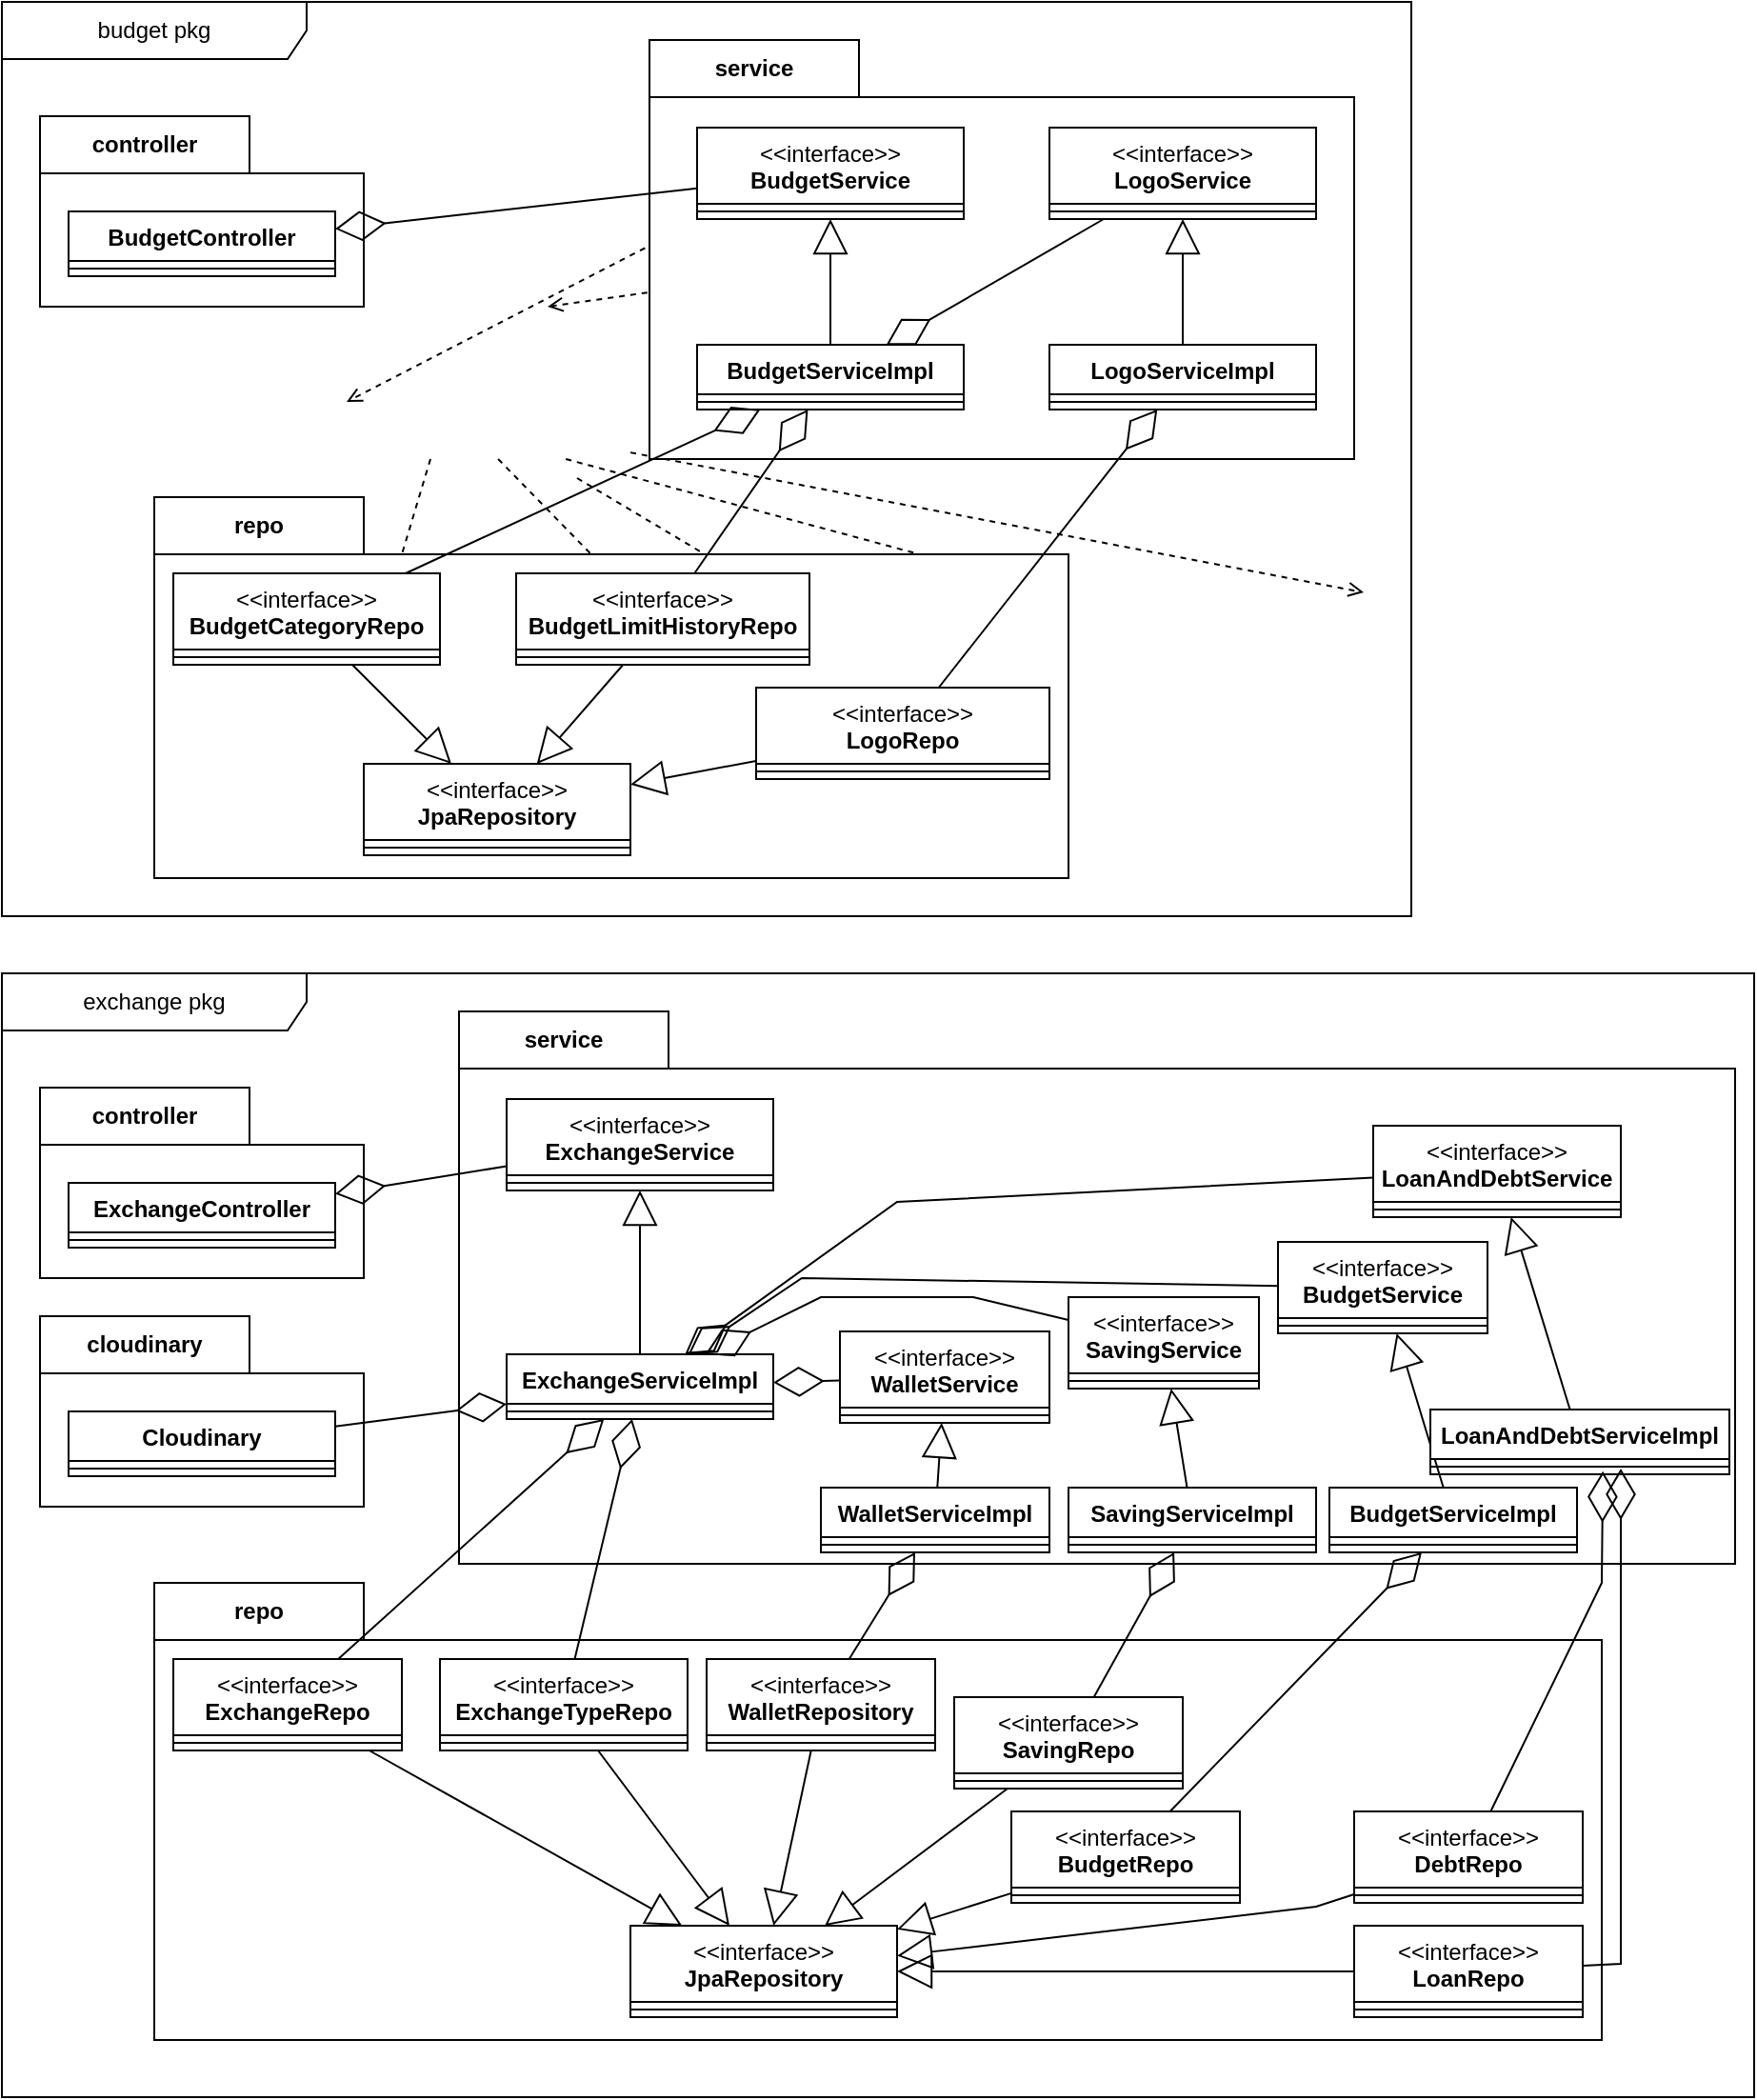 <mxfile version="24.5.5" type="device">
  <diagram name="Trang-1" id="EyopmbSJvsomWJK2xoOn">
    <mxGraphModel dx="1456" dy="713" grid="1" gridSize="10" guides="1" tooltips="1" connect="1" arrows="1" fold="1" page="1" pageScale="1" pageWidth="827" pageHeight="1169" math="0" shadow="0">
      <root>
        <mxCell id="0" />
        <mxCell id="1" parent="0" />
        <mxCell id="_zV6KzTDaz2BEm2wTDxe-26" value="budget pkg" style="shape=umlFrame;whiteSpace=wrap;html=1;pointerEvents=0;recursiveResize=0;container=1;collapsible=0;width=160;" vertex="1" parent="1">
          <mxGeometry y="780" width="740" height="480" as="geometry" />
        </mxCell>
        <mxCell id="_zV6KzTDaz2BEm2wTDxe-43" value="" style="html=1;verticalAlign=bottom;labelBackgroundColor=none;endArrow=open;endFill=0;dashed=1;rounded=0;" edge="1" parent="_zV6KzTDaz2BEm2wTDxe-26" source="_zV6KzTDaz2BEm2wTDxe-29">
          <mxGeometry width="160" relative="1" as="geometry">
            <mxPoint x="428" y="140" as="sourcePoint" />
            <mxPoint x="286.538" y="160" as="targetPoint" />
          </mxGeometry>
        </mxCell>
        <mxCell id="_zV6KzTDaz2BEm2wTDxe-44" value="" style="html=1;verticalAlign=bottom;labelBackgroundColor=none;endArrow=open;endFill=0;dashed=1;rounded=0;" edge="1" parent="_zV6KzTDaz2BEm2wTDxe-26" target="_zV6KzTDaz2BEm2wTDxe-35">
          <mxGeometry width="160" relative="1" as="geometry">
            <mxPoint x="375" y="110" as="sourcePoint" />
            <mxPoint x="181" y="210" as="targetPoint" />
          </mxGeometry>
        </mxCell>
        <mxCell id="_zV6KzTDaz2BEm2wTDxe-45" value="" style="html=1;verticalAlign=bottom;labelBackgroundColor=none;endArrow=open;endFill=0;dashed=1;rounded=0;" edge="1" parent="_zV6KzTDaz2BEm2wTDxe-26" target="_zV6KzTDaz2BEm2wTDxe-37">
          <mxGeometry width="160" relative="1" as="geometry">
            <mxPoint x="225" y="240" as="sourcePoint" />
            <mxPoint x="198" y="330" as="targetPoint" />
          </mxGeometry>
        </mxCell>
        <mxCell id="_zV6KzTDaz2BEm2wTDxe-52" value="" style="html=1;verticalAlign=bottom;labelBackgroundColor=none;endArrow=open;endFill=0;dashed=1;rounded=0;" edge="1" parent="_zV6KzTDaz2BEm2wTDxe-26" target="_zV6KzTDaz2BEm2wTDxe-50">
          <mxGeometry width="160" relative="1" as="geometry">
            <mxPoint x="296.111" y="240" as="sourcePoint" />
            <mxPoint x="556" y="310" as="targetPoint" />
          </mxGeometry>
        </mxCell>
        <mxCell id="_zV6KzTDaz2BEm2wTDxe-55" value="" style="html=1;verticalAlign=bottom;labelBackgroundColor=none;endArrow=open;endFill=0;dashed=1;rounded=0;" edge="1" parent="_zV6KzTDaz2BEm2wTDxe-26" target="_zV6KzTDaz2BEm2wTDxe-53">
          <mxGeometry width="160" relative="1" as="geometry">
            <mxPoint x="330" y="236.562" as="sourcePoint" />
            <mxPoint x="715" y="310" as="targetPoint" />
          </mxGeometry>
        </mxCell>
        <mxCell id="_zV6KzTDaz2BEm2wTDxe-61" value="" style="html=1;verticalAlign=bottom;labelBackgroundColor=none;endArrow=open;endFill=0;dashed=1;rounded=0;" edge="1" parent="_zV6KzTDaz2BEm2wTDxe-26" target="_zV6KzTDaz2BEm2wTDxe-59">
          <mxGeometry width="160" relative="1" as="geometry">
            <mxPoint x="260.556" y="240" as="sourcePoint" />
            <mxPoint x="368" y="350" as="targetPoint" />
          </mxGeometry>
        </mxCell>
        <mxCell id="_zV6KzTDaz2BEm2wTDxe-62" value="" style="html=1;verticalAlign=bottom;labelBackgroundColor=none;endArrow=open;endFill=0;dashed=1;rounded=0;" edge="1" parent="_zV6KzTDaz2BEm2wTDxe-26" source="_zV6KzTDaz2BEm2wTDxe-50">
          <mxGeometry width="160" relative="1" as="geometry">
            <mxPoint x="302" y="250" as="sourcePoint" />
            <mxPoint x="520" y="380" as="targetPoint" />
          </mxGeometry>
        </mxCell>
        <mxCell id="_zV6KzTDaz2BEm2wTDxe-66" value="controller" style="shape=folder;fontStyle=1;tabWidth=110;tabHeight=30;tabPosition=left;html=1;boundedLbl=1;labelInHeader=1;container=1;collapsible=0;recursiveResize=0;whiteSpace=wrap;" vertex="1" parent="_zV6KzTDaz2BEm2wTDxe-26">
          <mxGeometry x="20" y="60" width="170" height="100" as="geometry" />
        </mxCell>
        <mxCell id="_zV6KzTDaz2BEm2wTDxe-73" value="BudgetController" style="swimlane;fontStyle=1;align=center;verticalAlign=top;childLayout=stackLayout;horizontal=1;startSize=26;horizontalStack=0;resizeParent=1;resizeParentMax=0;resizeLast=0;collapsible=1;marginBottom=0;whiteSpace=wrap;html=1;" vertex="1" parent="_zV6KzTDaz2BEm2wTDxe-66">
          <mxGeometry x="15" y="50" width="140" height="34" as="geometry" />
        </mxCell>
        <mxCell id="_zV6KzTDaz2BEm2wTDxe-75" value="" style="line;strokeWidth=1;fillColor=none;align=left;verticalAlign=middle;spacingTop=-1;spacingLeft=3;spacingRight=3;rotatable=0;labelPosition=right;points=[];portConstraint=eastwest;strokeColor=inherit;" vertex="1" parent="_zV6KzTDaz2BEm2wTDxe-73">
          <mxGeometry y="26" width="140" height="8" as="geometry" />
        </mxCell>
        <mxCell id="_zV6KzTDaz2BEm2wTDxe-68" value="repo" style="shape=folder;fontStyle=1;tabWidth=110;tabHeight=30;tabPosition=left;html=1;boundedLbl=1;labelInHeader=1;container=1;collapsible=0;recursiveResize=0;whiteSpace=wrap;" vertex="1" parent="_zV6KzTDaz2BEm2wTDxe-26">
          <mxGeometry x="80" y="260" width="480" height="200" as="geometry" />
        </mxCell>
        <mxCell id="_zV6KzTDaz2BEm2wTDxe-83" value="&lt;span style=&quot;font-weight: normal;&quot;&gt;&amp;lt;&amp;lt;interface&amp;gt;&amp;gt;&lt;/span&gt;&lt;br&gt;JpaRepository" style="swimlane;fontStyle=1;align=center;verticalAlign=top;childLayout=stackLayout;horizontal=1;startSize=40;horizontalStack=0;resizeParent=1;resizeParentMax=0;resizeLast=0;collapsible=1;marginBottom=0;whiteSpace=wrap;html=1;" vertex="1" parent="_zV6KzTDaz2BEm2wTDxe-68">
          <mxGeometry x="110" y="140" width="140" height="48" as="geometry" />
        </mxCell>
        <mxCell id="_zV6KzTDaz2BEm2wTDxe-84" value="" style="line;strokeWidth=1;fillColor=none;align=left;verticalAlign=middle;spacingTop=-1;spacingLeft=3;spacingRight=3;rotatable=0;labelPosition=right;points=[];portConstraint=eastwest;strokeColor=inherit;" vertex="1" parent="_zV6KzTDaz2BEm2wTDxe-83">
          <mxGeometry y="40" width="140" height="8" as="geometry" />
        </mxCell>
        <mxCell id="_zV6KzTDaz2BEm2wTDxe-85" value="&lt;span style=&quot;font-weight: normal;&quot;&gt;&amp;lt;&amp;lt;interface&amp;gt;&amp;gt;&lt;/span&gt;&lt;br&gt;BudgetLimitHistoryRepo" style="swimlane;fontStyle=1;align=center;verticalAlign=top;childLayout=stackLayout;horizontal=1;startSize=40;horizontalStack=0;resizeParent=1;resizeParentMax=0;resizeLast=0;collapsible=1;marginBottom=0;whiteSpace=wrap;html=1;" vertex="1" parent="_zV6KzTDaz2BEm2wTDxe-68">
          <mxGeometry x="190" y="40" width="154" height="48" as="geometry" />
        </mxCell>
        <mxCell id="_zV6KzTDaz2BEm2wTDxe-86" value="" style="line;strokeWidth=1;fillColor=none;align=left;verticalAlign=middle;spacingTop=-1;spacingLeft=3;spacingRight=3;rotatable=0;labelPosition=right;points=[];portConstraint=eastwest;strokeColor=inherit;" vertex="1" parent="_zV6KzTDaz2BEm2wTDxe-85">
          <mxGeometry y="40" width="154" height="8" as="geometry" />
        </mxCell>
        <mxCell id="_zV6KzTDaz2BEm2wTDxe-87" value="&lt;span style=&quot;font-weight: normal;&quot;&gt;&amp;lt;&amp;lt;interface&amp;gt;&amp;gt;&lt;/span&gt;&lt;br&gt;BudgetCategoryRepo" style="swimlane;fontStyle=1;align=center;verticalAlign=top;childLayout=stackLayout;horizontal=1;startSize=40;horizontalStack=0;resizeParent=1;resizeParentMax=0;resizeLast=0;collapsible=1;marginBottom=0;whiteSpace=wrap;html=1;" vertex="1" parent="_zV6KzTDaz2BEm2wTDxe-68">
          <mxGeometry x="10" y="40" width="140" height="48" as="geometry" />
        </mxCell>
        <mxCell id="_zV6KzTDaz2BEm2wTDxe-88" value="" style="line;strokeWidth=1;fillColor=none;align=left;verticalAlign=middle;spacingTop=-1;spacingLeft=3;spacingRight=3;rotatable=0;labelPosition=right;points=[];portConstraint=eastwest;strokeColor=inherit;" vertex="1" parent="_zV6KzTDaz2BEm2wTDxe-87">
          <mxGeometry y="40" width="140" height="8" as="geometry" />
        </mxCell>
        <mxCell id="_zV6KzTDaz2BEm2wTDxe-98" value="" style="endArrow=block;endSize=16;endFill=0;html=1;rounded=0;" edge="1" parent="_zV6KzTDaz2BEm2wTDxe-68" source="_zV6KzTDaz2BEm2wTDxe-85" target="_zV6KzTDaz2BEm2wTDxe-83">
          <mxGeometry width="160" relative="1" as="geometry">
            <mxPoint x="445" y="-64" as="sourcePoint" />
            <mxPoint x="445" y="-136" as="targetPoint" />
          </mxGeometry>
        </mxCell>
        <mxCell id="_zV6KzTDaz2BEm2wTDxe-99" value="" style="endArrow=block;endSize=16;endFill=0;html=1;rounded=0;" edge="1" parent="_zV6KzTDaz2BEm2wTDxe-68" source="_zV6KzTDaz2BEm2wTDxe-87" target="_zV6KzTDaz2BEm2wTDxe-83">
          <mxGeometry width="160" relative="1" as="geometry">
            <mxPoint x="256" y="98" as="sourcePoint" />
            <mxPoint x="211" y="150" as="targetPoint" />
          </mxGeometry>
        </mxCell>
        <mxCell id="_zV6KzTDaz2BEm2wTDxe-106" value="&lt;span style=&quot;font-weight: normal;&quot;&gt;&amp;lt;&amp;lt;interface&amp;gt;&amp;gt;&lt;/span&gt;&lt;br&gt;LogoRepo" style="swimlane;fontStyle=1;align=center;verticalAlign=top;childLayout=stackLayout;horizontal=1;startSize=40;horizontalStack=0;resizeParent=1;resizeParentMax=0;resizeLast=0;collapsible=1;marginBottom=0;whiteSpace=wrap;html=1;" vertex="1" parent="_zV6KzTDaz2BEm2wTDxe-68">
          <mxGeometry x="316" y="100" width="154" height="48" as="geometry" />
        </mxCell>
        <mxCell id="_zV6KzTDaz2BEm2wTDxe-107" value="" style="line;strokeWidth=1;fillColor=none;align=left;verticalAlign=middle;spacingTop=-1;spacingLeft=3;spacingRight=3;rotatable=0;labelPosition=right;points=[];portConstraint=eastwest;strokeColor=inherit;" vertex="1" parent="_zV6KzTDaz2BEm2wTDxe-106">
          <mxGeometry y="40" width="154" height="8" as="geometry" />
        </mxCell>
        <mxCell id="_zV6KzTDaz2BEm2wTDxe-109" value="" style="endArrow=block;endSize=16;endFill=0;html=1;rounded=0;" edge="1" parent="_zV6KzTDaz2BEm2wTDxe-68" source="_zV6KzTDaz2BEm2wTDxe-106" target="_zV6KzTDaz2BEm2wTDxe-83">
          <mxGeometry width="160" relative="1" as="geometry">
            <mxPoint x="256" y="98" as="sourcePoint" />
            <mxPoint x="211" y="150" as="targetPoint" />
          </mxGeometry>
        </mxCell>
        <mxCell id="_zV6KzTDaz2BEm2wTDxe-70" value="service" style="shape=folder;fontStyle=1;tabWidth=110;tabHeight=30;tabPosition=left;html=1;boundedLbl=1;labelInHeader=1;container=1;collapsible=0;recursiveResize=0;whiteSpace=wrap;" vertex="1" parent="_zV6KzTDaz2BEm2wTDxe-26">
          <mxGeometry x="340" y="20" width="370" height="220" as="geometry" />
        </mxCell>
        <mxCell id="_zV6KzTDaz2BEm2wTDxe-77" value="&lt;span style=&quot;font-weight: normal;&quot;&gt;&amp;lt;&amp;lt;interface&amp;gt;&amp;gt;&lt;/span&gt;&lt;br&gt;BudgetService" style="swimlane;fontStyle=1;align=center;verticalAlign=top;childLayout=stackLayout;horizontal=1;startSize=40;horizontalStack=0;resizeParent=1;resizeParentMax=0;resizeLast=0;collapsible=1;marginBottom=0;whiteSpace=wrap;html=1;" vertex="1" parent="_zV6KzTDaz2BEm2wTDxe-70">
          <mxGeometry x="25" y="46" width="140" height="48" as="geometry" />
        </mxCell>
        <mxCell id="_zV6KzTDaz2BEm2wTDxe-78" value="" style="line;strokeWidth=1;fillColor=none;align=left;verticalAlign=middle;spacingTop=-1;spacingLeft=3;spacingRight=3;rotatable=0;labelPosition=right;points=[];portConstraint=eastwest;strokeColor=inherit;" vertex="1" parent="_zV6KzTDaz2BEm2wTDxe-77">
          <mxGeometry y="40" width="140" height="8" as="geometry" />
        </mxCell>
        <mxCell id="_zV6KzTDaz2BEm2wTDxe-79" value="BudgetServiceImpl" style="swimlane;fontStyle=1;align=center;verticalAlign=top;childLayout=stackLayout;horizontal=1;startSize=26;horizontalStack=0;resizeParent=1;resizeParentMax=0;resizeLast=0;collapsible=1;marginBottom=0;whiteSpace=wrap;html=1;" vertex="1" parent="_zV6KzTDaz2BEm2wTDxe-70">
          <mxGeometry x="25" y="160" width="140" height="34" as="geometry" />
        </mxCell>
        <mxCell id="_zV6KzTDaz2BEm2wTDxe-80" value="" style="line;strokeWidth=1;fillColor=none;align=left;verticalAlign=middle;spacingTop=-1;spacingLeft=3;spacingRight=3;rotatable=0;labelPosition=right;points=[];portConstraint=eastwest;strokeColor=inherit;" vertex="1" parent="_zV6KzTDaz2BEm2wTDxe-79">
          <mxGeometry y="26" width="140" height="8" as="geometry" />
        </mxCell>
        <mxCell id="_zV6KzTDaz2BEm2wTDxe-93" value="" style="endArrow=block;endSize=16;endFill=0;html=1;rounded=0;" edge="1" parent="_zV6KzTDaz2BEm2wTDxe-70" source="_zV6KzTDaz2BEm2wTDxe-79" target="_zV6KzTDaz2BEm2wTDxe-77">
          <mxGeometry width="160" relative="1" as="geometry">
            <mxPoint x="-150" y="130" as="sourcePoint" />
            <mxPoint x="10" y="130" as="targetPoint" />
          </mxGeometry>
        </mxCell>
        <mxCell id="_zV6KzTDaz2BEm2wTDxe-100" value="&lt;span style=&quot;font-weight: normal;&quot;&gt;&amp;lt;&amp;lt;interface&amp;gt;&amp;gt;&lt;/span&gt;&lt;br&gt;LogoService" style="swimlane;fontStyle=1;align=center;verticalAlign=top;childLayout=stackLayout;horizontal=1;startSize=40;horizontalStack=0;resizeParent=1;resizeParentMax=0;resizeLast=0;collapsible=1;marginBottom=0;whiteSpace=wrap;html=1;" vertex="1" parent="_zV6KzTDaz2BEm2wTDxe-70">
          <mxGeometry x="210" y="46" width="140" height="48" as="geometry" />
        </mxCell>
        <mxCell id="_zV6KzTDaz2BEm2wTDxe-101" value="" style="line;strokeWidth=1;fillColor=none;align=left;verticalAlign=middle;spacingTop=-1;spacingLeft=3;spacingRight=3;rotatable=0;labelPosition=right;points=[];portConstraint=eastwest;strokeColor=inherit;" vertex="1" parent="_zV6KzTDaz2BEm2wTDxe-100">
          <mxGeometry y="40" width="140" height="8" as="geometry" />
        </mxCell>
        <mxCell id="_zV6KzTDaz2BEm2wTDxe-102" value="LogoServiceImpl" style="swimlane;fontStyle=1;align=center;verticalAlign=top;childLayout=stackLayout;horizontal=1;startSize=26;horizontalStack=0;resizeParent=1;resizeParentMax=0;resizeLast=0;collapsible=1;marginBottom=0;whiteSpace=wrap;html=1;" vertex="1" parent="_zV6KzTDaz2BEm2wTDxe-70">
          <mxGeometry x="210" y="160" width="140" height="34" as="geometry" />
        </mxCell>
        <mxCell id="_zV6KzTDaz2BEm2wTDxe-103" value="" style="line;strokeWidth=1;fillColor=none;align=left;verticalAlign=middle;spacingTop=-1;spacingLeft=3;spacingRight=3;rotatable=0;labelPosition=right;points=[];portConstraint=eastwest;strokeColor=inherit;" vertex="1" parent="_zV6KzTDaz2BEm2wTDxe-102">
          <mxGeometry y="26" width="140" height="8" as="geometry" />
        </mxCell>
        <mxCell id="_zV6KzTDaz2BEm2wTDxe-104" value="" style="endArrow=diamondThin;endFill=0;endSize=24;html=1;rounded=0;" edge="1" parent="_zV6KzTDaz2BEm2wTDxe-70" source="_zV6KzTDaz2BEm2wTDxe-100" target="_zV6KzTDaz2BEm2wTDxe-79">
          <mxGeometry width="160" relative="1" as="geometry">
            <mxPoint x="340" y="110" as="sourcePoint" />
            <mxPoint x="150" y="131" as="targetPoint" />
          </mxGeometry>
        </mxCell>
        <mxCell id="_zV6KzTDaz2BEm2wTDxe-105" value="" style="endArrow=block;endSize=16;endFill=0;html=1;rounded=0;" edge="1" parent="_zV6KzTDaz2BEm2wTDxe-70" source="_zV6KzTDaz2BEm2wTDxe-102" target="_zV6KzTDaz2BEm2wTDxe-100">
          <mxGeometry width="160" relative="1" as="geometry">
            <mxPoint x="105" y="170" as="sourcePoint" />
            <mxPoint x="105" y="104" as="targetPoint" />
            <Array as="points" />
          </mxGeometry>
        </mxCell>
        <mxCell id="_zV6KzTDaz2BEm2wTDxe-95" value="" style="endArrow=diamondThin;endFill=0;endSize=24;html=1;rounded=0;" edge="1" parent="_zV6KzTDaz2BEm2wTDxe-26" source="_zV6KzTDaz2BEm2wTDxe-77" target="_zV6KzTDaz2BEm2wTDxe-73">
          <mxGeometry width="160" relative="1" as="geometry">
            <mxPoint x="330" y="150" as="sourcePoint" />
            <mxPoint x="490" y="150" as="targetPoint" />
          </mxGeometry>
        </mxCell>
        <mxCell id="_zV6KzTDaz2BEm2wTDxe-96" value="" style="endArrow=diamondThin;endFill=0;endSize=24;html=1;rounded=0;" edge="1" parent="_zV6KzTDaz2BEm2wTDxe-26" source="_zV6KzTDaz2BEm2wTDxe-85" target="_zV6KzTDaz2BEm2wTDxe-79">
          <mxGeometry width="160" relative="1" as="geometry">
            <mxPoint x="515" y="106" as="sourcePoint" />
            <mxPoint x="245" y="131" as="targetPoint" />
          </mxGeometry>
        </mxCell>
        <mxCell id="_zV6KzTDaz2BEm2wTDxe-97" value="" style="endArrow=diamondThin;endFill=0;endSize=24;html=1;rounded=0;" edge="1" parent="_zV6KzTDaz2BEm2wTDxe-26" source="_zV6KzTDaz2BEm2wTDxe-87" target="_zV6KzTDaz2BEm2wTDxe-79">
          <mxGeometry width="160" relative="1" as="geometry">
            <mxPoint x="450" y="310" as="sourcePoint" />
            <mxPoint x="561" y="230" as="targetPoint" />
          </mxGeometry>
        </mxCell>
        <mxCell id="_zV6KzTDaz2BEm2wTDxe-108" value="" style="endArrow=diamondThin;endFill=0;endSize=24;html=1;rounded=0;" edge="1" parent="_zV6KzTDaz2BEm2wTDxe-26" source="_zV6KzTDaz2BEm2wTDxe-106" target="_zV6KzTDaz2BEm2wTDxe-102">
          <mxGeometry width="160" relative="1" as="geometry">
            <mxPoint x="374" y="310" as="sourcePoint" />
            <mxPoint x="433" y="224" as="targetPoint" />
          </mxGeometry>
        </mxCell>
        <mxCell id="_zV6KzTDaz2BEm2wTDxe-149" value="exchange pkg" style="shape=umlFrame;whiteSpace=wrap;html=1;pointerEvents=0;recursiveResize=0;container=1;collapsible=0;width=160;" vertex="1" parent="1">
          <mxGeometry y="1290" width="920" height="590" as="geometry" />
        </mxCell>
        <mxCell id="_zV6KzTDaz2BEm2wTDxe-157" value="controller" style="shape=folder;fontStyle=1;tabWidth=110;tabHeight=30;tabPosition=left;html=1;boundedLbl=1;labelInHeader=1;container=1;collapsible=0;recursiveResize=0;whiteSpace=wrap;" vertex="1" parent="_zV6KzTDaz2BEm2wTDxe-149">
          <mxGeometry x="20" y="60" width="170" height="100" as="geometry" />
        </mxCell>
        <mxCell id="_zV6KzTDaz2BEm2wTDxe-158" value="ExchangeController" style="swimlane;fontStyle=1;align=center;verticalAlign=top;childLayout=stackLayout;horizontal=1;startSize=26;horizontalStack=0;resizeParent=1;resizeParentMax=0;resizeLast=0;collapsible=1;marginBottom=0;whiteSpace=wrap;html=1;" vertex="1" parent="_zV6KzTDaz2BEm2wTDxe-157">
          <mxGeometry x="15" y="50" width="140" height="34" as="geometry" />
        </mxCell>
        <mxCell id="_zV6KzTDaz2BEm2wTDxe-159" value="" style="line;strokeWidth=1;fillColor=none;align=left;verticalAlign=middle;spacingTop=-1;spacingLeft=3;spacingRight=3;rotatable=0;labelPosition=right;points=[];portConstraint=eastwest;strokeColor=inherit;" vertex="1" parent="_zV6KzTDaz2BEm2wTDxe-158">
          <mxGeometry y="26" width="140" height="8" as="geometry" />
        </mxCell>
        <mxCell id="_zV6KzTDaz2BEm2wTDxe-160" value="repo" style="shape=folder;fontStyle=1;tabWidth=110;tabHeight=30;tabPosition=left;html=1;boundedLbl=1;labelInHeader=1;container=1;collapsible=0;recursiveResize=0;whiteSpace=wrap;" vertex="1" parent="_zV6KzTDaz2BEm2wTDxe-149">
          <mxGeometry x="80" y="320" width="760" height="240" as="geometry" />
        </mxCell>
        <mxCell id="_zV6KzTDaz2BEm2wTDxe-161" value="&lt;span style=&quot;font-weight: normal;&quot;&gt;&amp;lt;&amp;lt;interface&amp;gt;&amp;gt;&lt;/span&gt;&lt;br&gt;JpaRepository" style="swimlane;fontStyle=1;align=center;verticalAlign=top;childLayout=stackLayout;horizontal=1;startSize=40;horizontalStack=0;resizeParent=1;resizeParentMax=0;resizeLast=0;collapsible=1;marginBottom=0;whiteSpace=wrap;html=1;" vertex="1" parent="_zV6KzTDaz2BEm2wTDxe-160">
          <mxGeometry x="250" y="180" width="140" height="48" as="geometry" />
        </mxCell>
        <mxCell id="_zV6KzTDaz2BEm2wTDxe-162" value="" style="line;strokeWidth=1;fillColor=none;align=left;verticalAlign=middle;spacingTop=-1;spacingLeft=3;spacingRight=3;rotatable=0;labelPosition=right;points=[];portConstraint=eastwest;strokeColor=inherit;" vertex="1" parent="_zV6KzTDaz2BEm2wTDxe-161">
          <mxGeometry y="40" width="140" height="8" as="geometry" />
        </mxCell>
        <mxCell id="_zV6KzTDaz2BEm2wTDxe-163" value="&lt;span style=&quot;font-weight: normal;&quot;&gt;&amp;lt;&amp;lt;interface&amp;gt;&amp;gt;&lt;/span&gt;&lt;br&gt;ExchangeTypeRepo" style="swimlane;fontStyle=1;align=center;verticalAlign=top;childLayout=stackLayout;horizontal=1;startSize=40;horizontalStack=0;resizeParent=1;resizeParentMax=0;resizeLast=0;collapsible=1;marginBottom=0;whiteSpace=wrap;html=1;" vertex="1" parent="_zV6KzTDaz2BEm2wTDxe-160">
          <mxGeometry x="150" y="40" width="130" height="48" as="geometry" />
        </mxCell>
        <mxCell id="_zV6KzTDaz2BEm2wTDxe-164" value="" style="line;strokeWidth=1;fillColor=none;align=left;verticalAlign=middle;spacingTop=-1;spacingLeft=3;spacingRight=3;rotatable=0;labelPosition=right;points=[];portConstraint=eastwest;strokeColor=inherit;" vertex="1" parent="_zV6KzTDaz2BEm2wTDxe-163">
          <mxGeometry y="40" width="130" height="8" as="geometry" />
        </mxCell>
        <mxCell id="_zV6KzTDaz2BEm2wTDxe-165" value="&lt;span style=&quot;font-weight: normal;&quot;&gt;&amp;lt;&amp;lt;interface&amp;gt;&amp;gt;&lt;/span&gt;&lt;br&gt;ExchangeRepo" style="swimlane;fontStyle=1;align=center;verticalAlign=top;childLayout=stackLayout;horizontal=1;startSize=40;horizontalStack=0;resizeParent=1;resizeParentMax=0;resizeLast=0;collapsible=1;marginBottom=0;whiteSpace=wrap;html=1;" vertex="1" parent="_zV6KzTDaz2BEm2wTDxe-160">
          <mxGeometry x="10" y="40" width="120" height="48" as="geometry" />
        </mxCell>
        <mxCell id="_zV6KzTDaz2BEm2wTDxe-166" value="" style="line;strokeWidth=1;fillColor=none;align=left;verticalAlign=middle;spacingTop=-1;spacingLeft=3;spacingRight=3;rotatable=0;labelPosition=right;points=[];portConstraint=eastwest;strokeColor=inherit;" vertex="1" parent="_zV6KzTDaz2BEm2wTDxe-165">
          <mxGeometry y="40" width="120" height="8" as="geometry" />
        </mxCell>
        <mxCell id="_zV6KzTDaz2BEm2wTDxe-167" value="" style="endArrow=block;endSize=16;endFill=0;html=1;rounded=0;" edge="1" parent="_zV6KzTDaz2BEm2wTDxe-160" source="_zV6KzTDaz2BEm2wTDxe-163" target="_zV6KzTDaz2BEm2wTDxe-161">
          <mxGeometry width="160" relative="1" as="geometry">
            <mxPoint x="445" y="-64" as="sourcePoint" />
            <mxPoint x="445" y="-136" as="targetPoint" />
          </mxGeometry>
        </mxCell>
        <mxCell id="_zV6KzTDaz2BEm2wTDxe-168" value="" style="endArrow=block;endSize=16;endFill=0;html=1;rounded=0;" edge="1" parent="_zV6KzTDaz2BEm2wTDxe-160" source="_zV6KzTDaz2BEm2wTDxe-165" target="_zV6KzTDaz2BEm2wTDxe-161">
          <mxGeometry width="160" relative="1" as="geometry">
            <mxPoint x="256" y="98" as="sourcePoint" />
            <mxPoint x="211" y="150" as="targetPoint" />
          </mxGeometry>
        </mxCell>
        <mxCell id="_zV6KzTDaz2BEm2wTDxe-169" value="&lt;span style=&quot;font-weight: normal;&quot;&gt;&amp;lt;&amp;lt;interface&amp;gt;&amp;gt;&lt;/span&gt;&lt;br&gt;WalletRepository" style="swimlane;fontStyle=1;align=center;verticalAlign=top;childLayout=stackLayout;horizontal=1;startSize=40;horizontalStack=0;resizeParent=1;resizeParentMax=0;resizeLast=0;collapsible=1;marginBottom=0;whiteSpace=wrap;html=1;" vertex="1" parent="_zV6KzTDaz2BEm2wTDxe-160">
          <mxGeometry x="290" y="40" width="120" height="48" as="geometry" />
        </mxCell>
        <mxCell id="_zV6KzTDaz2BEm2wTDxe-170" value="" style="line;strokeWidth=1;fillColor=none;align=left;verticalAlign=middle;spacingTop=-1;spacingLeft=3;spacingRight=3;rotatable=0;labelPosition=right;points=[];portConstraint=eastwest;strokeColor=inherit;" vertex="1" parent="_zV6KzTDaz2BEm2wTDxe-169">
          <mxGeometry y="40" width="120" height="8" as="geometry" />
        </mxCell>
        <mxCell id="_zV6KzTDaz2BEm2wTDxe-171" value="" style="endArrow=block;endSize=16;endFill=0;html=1;rounded=0;" edge="1" parent="_zV6KzTDaz2BEm2wTDxe-160" source="_zV6KzTDaz2BEm2wTDxe-169" target="_zV6KzTDaz2BEm2wTDxe-161">
          <mxGeometry width="160" relative="1" as="geometry">
            <mxPoint x="256" y="98" as="sourcePoint" />
            <mxPoint x="211" y="150" as="targetPoint" />
          </mxGeometry>
        </mxCell>
        <mxCell id="_zV6KzTDaz2BEm2wTDxe-194" value="&lt;span style=&quot;font-weight: normal;&quot;&gt;&amp;lt;&amp;lt;interface&amp;gt;&amp;gt;&lt;/span&gt;&lt;br&gt;SavingRepo" style="swimlane;fontStyle=1;align=center;verticalAlign=top;childLayout=stackLayout;horizontal=1;startSize=40;horizontalStack=0;resizeParent=1;resizeParentMax=0;resizeLast=0;collapsible=1;marginBottom=0;whiteSpace=wrap;html=1;" vertex="1" parent="_zV6KzTDaz2BEm2wTDxe-160">
          <mxGeometry x="420" y="60" width="120" height="48" as="geometry" />
        </mxCell>
        <mxCell id="_zV6KzTDaz2BEm2wTDxe-195" value="" style="line;strokeWidth=1;fillColor=none;align=left;verticalAlign=middle;spacingTop=-1;spacingLeft=3;spacingRight=3;rotatable=0;labelPosition=right;points=[];portConstraint=eastwest;strokeColor=inherit;" vertex="1" parent="_zV6KzTDaz2BEm2wTDxe-194">
          <mxGeometry y="40" width="120" height="8" as="geometry" />
        </mxCell>
        <mxCell id="_zV6KzTDaz2BEm2wTDxe-197" value="" style="endArrow=block;endSize=16;endFill=0;html=1;rounded=0;" edge="1" parent="_zV6KzTDaz2BEm2wTDxe-160" source="_zV6KzTDaz2BEm2wTDxe-194" target="_zV6KzTDaz2BEm2wTDxe-161">
          <mxGeometry width="160" relative="1" as="geometry">
            <mxPoint x="425" y="108" as="sourcePoint" />
            <mxPoint x="352" y="190" as="targetPoint" />
          </mxGeometry>
        </mxCell>
        <mxCell id="_zV6KzTDaz2BEm2wTDxe-204" value="&lt;span style=&quot;font-weight: normal;&quot;&gt;&amp;lt;&amp;lt;interface&amp;gt;&amp;gt;&lt;/span&gt;&lt;br&gt;BudgetRepo" style="swimlane;fontStyle=1;align=center;verticalAlign=top;childLayout=stackLayout;horizontal=1;startSize=40;horizontalStack=0;resizeParent=1;resizeParentMax=0;resizeLast=0;collapsible=1;marginBottom=0;whiteSpace=wrap;html=1;" vertex="1" parent="_zV6KzTDaz2BEm2wTDxe-160">
          <mxGeometry x="450" y="120" width="120" height="48" as="geometry" />
        </mxCell>
        <mxCell id="_zV6KzTDaz2BEm2wTDxe-205" value="" style="line;strokeWidth=1;fillColor=none;align=left;verticalAlign=middle;spacingTop=-1;spacingLeft=3;spacingRight=3;rotatable=0;labelPosition=right;points=[];portConstraint=eastwest;strokeColor=inherit;" vertex="1" parent="_zV6KzTDaz2BEm2wTDxe-204">
          <mxGeometry y="40" width="120" height="8" as="geometry" />
        </mxCell>
        <mxCell id="_zV6KzTDaz2BEm2wTDxe-206" value="" style="endArrow=block;endSize=16;endFill=0;html=1;rounded=0;" edge="1" parent="_zV6KzTDaz2BEm2wTDxe-160" source="_zV6KzTDaz2BEm2wTDxe-204" target="_zV6KzTDaz2BEm2wTDxe-161">
          <mxGeometry width="160" relative="1" as="geometry">
            <mxPoint x="458" y="118" as="sourcePoint" />
            <mxPoint x="362" y="190" as="targetPoint" />
          </mxGeometry>
        </mxCell>
        <mxCell id="_zV6KzTDaz2BEm2wTDxe-214" value="" style="endArrow=block;endSize=16;endFill=0;html=1;rounded=0;" edge="1" parent="_zV6KzTDaz2BEm2wTDxe-160" source="_zV6KzTDaz2BEm2wTDxe-222" target="_zV6KzTDaz2BEm2wTDxe-161">
          <mxGeometry width="160" relative="1" as="geometry">
            <mxPoint x="570" y="199.385" as="sourcePoint" />
            <mxPoint x="470" y="240" as="targetPoint" />
          </mxGeometry>
        </mxCell>
        <mxCell id="_zV6KzTDaz2BEm2wTDxe-222" value="&lt;span style=&quot;font-weight: normal;&quot;&gt;&amp;lt;&amp;lt;interface&amp;gt;&amp;gt;&lt;/span&gt;&lt;br&gt;LoanRepo" style="swimlane;fontStyle=1;align=center;verticalAlign=top;childLayout=stackLayout;horizontal=1;startSize=40;horizontalStack=0;resizeParent=1;resizeParentMax=0;resizeLast=0;collapsible=1;marginBottom=0;whiteSpace=wrap;html=1;" vertex="1" parent="_zV6KzTDaz2BEm2wTDxe-160">
          <mxGeometry x="630" y="180" width="120" height="48" as="geometry" />
        </mxCell>
        <mxCell id="_zV6KzTDaz2BEm2wTDxe-223" value="" style="line;strokeWidth=1;fillColor=none;align=left;verticalAlign=middle;spacingTop=-1;spacingLeft=3;spacingRight=3;rotatable=0;labelPosition=right;points=[];portConstraint=eastwest;strokeColor=inherit;" vertex="1" parent="_zV6KzTDaz2BEm2wTDxe-222">
          <mxGeometry y="40" width="120" height="8" as="geometry" />
        </mxCell>
        <mxCell id="_zV6KzTDaz2BEm2wTDxe-224" value="&lt;span style=&quot;font-weight: normal;&quot;&gt;&amp;lt;&amp;lt;interface&amp;gt;&amp;gt;&lt;/span&gt;&lt;br&gt;DebtRepo" style="swimlane;fontStyle=1;align=center;verticalAlign=top;childLayout=stackLayout;horizontal=1;startSize=40;horizontalStack=0;resizeParent=1;resizeParentMax=0;resizeLast=0;collapsible=1;marginBottom=0;whiteSpace=wrap;html=1;" vertex="1" parent="_zV6KzTDaz2BEm2wTDxe-160">
          <mxGeometry x="630" y="120" width="120" height="48" as="geometry" />
        </mxCell>
        <mxCell id="_zV6KzTDaz2BEm2wTDxe-225" value="" style="line;strokeWidth=1;fillColor=none;align=left;verticalAlign=middle;spacingTop=-1;spacingLeft=3;spacingRight=3;rotatable=0;labelPosition=right;points=[];portConstraint=eastwest;strokeColor=inherit;" vertex="1" parent="_zV6KzTDaz2BEm2wTDxe-224">
          <mxGeometry y="40" width="120" height="8" as="geometry" />
        </mxCell>
        <mxCell id="_zV6KzTDaz2BEm2wTDxe-227" value="" style="endArrow=block;endSize=16;endFill=0;html=1;rounded=0;" edge="1" parent="_zV6KzTDaz2BEm2wTDxe-160" source="_zV6KzTDaz2BEm2wTDxe-224" target="_zV6KzTDaz2BEm2wTDxe-161">
          <mxGeometry width="160" relative="1" as="geometry">
            <mxPoint x="640" y="214" as="sourcePoint" />
            <mxPoint x="400" y="214" as="targetPoint" />
            <Array as="points">
              <mxPoint x="610" y="170" />
            </Array>
          </mxGeometry>
        </mxCell>
        <mxCell id="_zV6KzTDaz2BEm2wTDxe-172" value="service" style="shape=folder;fontStyle=1;tabWidth=110;tabHeight=30;tabPosition=left;html=1;boundedLbl=1;labelInHeader=1;container=1;collapsible=0;recursiveResize=0;whiteSpace=wrap;" vertex="1" parent="_zV6KzTDaz2BEm2wTDxe-149">
          <mxGeometry x="240" y="20" width="670" height="290" as="geometry" />
        </mxCell>
        <mxCell id="_zV6KzTDaz2BEm2wTDxe-173" value="&lt;span style=&quot;font-weight: normal;&quot;&gt;&amp;lt;&amp;lt;interface&amp;gt;&amp;gt;&lt;/span&gt;&lt;br&gt;ExchangeService" style="swimlane;fontStyle=1;align=center;verticalAlign=top;childLayout=stackLayout;horizontal=1;startSize=40;horizontalStack=0;resizeParent=1;resizeParentMax=0;resizeLast=0;collapsible=1;marginBottom=0;whiteSpace=wrap;html=1;" vertex="1" parent="_zV6KzTDaz2BEm2wTDxe-172">
          <mxGeometry x="25" y="46" width="140" height="48" as="geometry" />
        </mxCell>
        <mxCell id="_zV6KzTDaz2BEm2wTDxe-174" value="" style="line;strokeWidth=1;fillColor=none;align=left;verticalAlign=middle;spacingTop=-1;spacingLeft=3;spacingRight=3;rotatable=0;labelPosition=right;points=[];portConstraint=eastwest;strokeColor=inherit;" vertex="1" parent="_zV6KzTDaz2BEm2wTDxe-173">
          <mxGeometry y="40" width="140" height="8" as="geometry" />
        </mxCell>
        <mxCell id="_zV6KzTDaz2BEm2wTDxe-175" value="ExchangeServiceImpl" style="swimlane;fontStyle=1;align=center;verticalAlign=top;childLayout=stackLayout;horizontal=1;startSize=26;horizontalStack=0;resizeParent=1;resizeParentMax=0;resizeLast=0;collapsible=1;marginBottom=0;whiteSpace=wrap;html=1;" vertex="1" parent="_zV6KzTDaz2BEm2wTDxe-172">
          <mxGeometry x="25" y="180" width="140" height="34" as="geometry" />
        </mxCell>
        <mxCell id="_zV6KzTDaz2BEm2wTDxe-176" value="" style="line;strokeWidth=1;fillColor=none;align=left;verticalAlign=middle;spacingTop=-1;spacingLeft=3;spacingRight=3;rotatable=0;labelPosition=right;points=[];portConstraint=eastwest;strokeColor=inherit;" vertex="1" parent="_zV6KzTDaz2BEm2wTDxe-175">
          <mxGeometry y="26" width="140" height="8" as="geometry" />
        </mxCell>
        <mxCell id="_zV6KzTDaz2BEm2wTDxe-177" value="" style="endArrow=block;endSize=16;endFill=0;html=1;rounded=0;" edge="1" parent="_zV6KzTDaz2BEm2wTDxe-172" source="_zV6KzTDaz2BEm2wTDxe-175" target="_zV6KzTDaz2BEm2wTDxe-173">
          <mxGeometry width="160" relative="1" as="geometry">
            <mxPoint x="-150" y="130" as="sourcePoint" />
            <mxPoint x="10" y="130" as="targetPoint" />
          </mxGeometry>
        </mxCell>
        <mxCell id="_zV6KzTDaz2BEm2wTDxe-178" value="&lt;span style=&quot;font-weight: normal;&quot;&gt;&amp;lt;&amp;lt;interface&amp;gt;&amp;gt;&lt;/span&gt;&lt;br&gt;WalletService" style="swimlane;fontStyle=1;align=center;verticalAlign=top;childLayout=stackLayout;horizontal=1;startSize=40;horizontalStack=0;resizeParent=1;resizeParentMax=0;resizeLast=0;collapsible=1;marginBottom=0;whiteSpace=wrap;html=1;" vertex="1" parent="_zV6KzTDaz2BEm2wTDxe-172">
          <mxGeometry x="200" y="168" width="110" height="48" as="geometry" />
        </mxCell>
        <mxCell id="_zV6KzTDaz2BEm2wTDxe-179" value="" style="line;strokeWidth=1;fillColor=none;align=left;verticalAlign=middle;spacingTop=-1;spacingLeft=3;spacingRight=3;rotatable=0;labelPosition=right;points=[];portConstraint=eastwest;strokeColor=inherit;" vertex="1" parent="_zV6KzTDaz2BEm2wTDxe-178">
          <mxGeometry y="40" width="110" height="8" as="geometry" />
        </mxCell>
        <mxCell id="_zV6KzTDaz2BEm2wTDxe-180" value="WalletServiceImpl" style="swimlane;fontStyle=1;align=center;verticalAlign=top;childLayout=stackLayout;horizontal=1;startSize=26;horizontalStack=0;resizeParent=1;resizeParentMax=0;resizeLast=0;collapsible=1;marginBottom=0;whiteSpace=wrap;html=1;" vertex="1" parent="_zV6KzTDaz2BEm2wTDxe-172">
          <mxGeometry x="190" y="250" width="120" height="34" as="geometry" />
        </mxCell>
        <mxCell id="_zV6KzTDaz2BEm2wTDxe-181" value="" style="line;strokeWidth=1;fillColor=none;align=left;verticalAlign=middle;spacingTop=-1;spacingLeft=3;spacingRight=3;rotatable=0;labelPosition=right;points=[];portConstraint=eastwest;strokeColor=inherit;" vertex="1" parent="_zV6KzTDaz2BEm2wTDxe-180">
          <mxGeometry y="26" width="120" height="8" as="geometry" />
        </mxCell>
        <mxCell id="_zV6KzTDaz2BEm2wTDxe-182" value="" style="endArrow=diamondThin;endFill=0;endSize=24;html=1;rounded=0;" edge="1" parent="_zV6KzTDaz2BEm2wTDxe-172" source="_zV6KzTDaz2BEm2wTDxe-178" target="_zV6KzTDaz2BEm2wTDxe-175">
          <mxGeometry width="160" relative="1" as="geometry">
            <mxPoint x="340" y="110" as="sourcePoint" />
            <mxPoint x="150" y="131" as="targetPoint" />
          </mxGeometry>
        </mxCell>
        <mxCell id="_zV6KzTDaz2BEm2wTDxe-183" value="" style="endArrow=block;endSize=16;endFill=0;html=1;rounded=0;" edge="1" parent="_zV6KzTDaz2BEm2wTDxe-172" source="_zV6KzTDaz2BEm2wTDxe-180" target="_zV6KzTDaz2BEm2wTDxe-178">
          <mxGeometry width="160" relative="1" as="geometry">
            <mxPoint x="105" y="170" as="sourcePoint" />
            <mxPoint x="105" y="104" as="targetPoint" />
            <Array as="points" />
          </mxGeometry>
        </mxCell>
        <mxCell id="_zV6KzTDaz2BEm2wTDxe-188" value="&lt;span style=&quot;font-weight: normal;&quot;&gt;&amp;lt;&amp;lt;interface&amp;gt;&amp;gt;&lt;/span&gt;&lt;br&gt;SavingService" style="swimlane;fontStyle=1;align=center;verticalAlign=top;childLayout=stackLayout;horizontal=1;startSize=40;horizontalStack=0;resizeParent=1;resizeParentMax=0;resizeLast=0;collapsible=1;marginBottom=0;whiteSpace=wrap;html=1;" vertex="1" parent="_zV6KzTDaz2BEm2wTDxe-172">
          <mxGeometry x="320" y="150" width="100" height="48" as="geometry" />
        </mxCell>
        <mxCell id="_zV6KzTDaz2BEm2wTDxe-189" value="" style="line;strokeWidth=1;fillColor=none;align=left;verticalAlign=middle;spacingTop=-1;spacingLeft=3;spacingRight=3;rotatable=0;labelPosition=right;points=[];portConstraint=eastwest;strokeColor=inherit;" vertex="1" parent="_zV6KzTDaz2BEm2wTDxe-188">
          <mxGeometry y="40" width="100" height="8" as="geometry" />
        </mxCell>
        <mxCell id="_zV6KzTDaz2BEm2wTDxe-190" value="SavingServiceImpl" style="swimlane;fontStyle=1;align=center;verticalAlign=top;childLayout=stackLayout;horizontal=1;startSize=26;horizontalStack=0;resizeParent=1;resizeParentMax=0;resizeLast=0;collapsible=1;marginBottom=0;whiteSpace=wrap;html=1;" vertex="1" parent="_zV6KzTDaz2BEm2wTDxe-172">
          <mxGeometry x="320" y="250" width="130" height="34" as="geometry" />
        </mxCell>
        <mxCell id="_zV6KzTDaz2BEm2wTDxe-191" value="" style="line;strokeWidth=1;fillColor=none;align=left;verticalAlign=middle;spacingTop=-1;spacingLeft=3;spacingRight=3;rotatable=0;labelPosition=right;points=[];portConstraint=eastwest;strokeColor=inherit;" vertex="1" parent="_zV6KzTDaz2BEm2wTDxe-190">
          <mxGeometry y="26" width="130" height="8" as="geometry" />
        </mxCell>
        <mxCell id="_zV6KzTDaz2BEm2wTDxe-192" value="" style="endArrow=block;endSize=16;endFill=0;html=1;rounded=0;" edge="1" parent="_zV6KzTDaz2BEm2wTDxe-172" source="_zV6KzTDaz2BEm2wTDxe-190" target="_zV6KzTDaz2BEm2wTDxe-188">
          <mxGeometry width="160" relative="1" as="geometry">
            <mxPoint x="255" y="170" as="sourcePoint" />
            <mxPoint x="255" y="104" as="targetPoint" />
            <Array as="points" />
          </mxGeometry>
        </mxCell>
        <mxCell id="_zV6KzTDaz2BEm2wTDxe-193" value="" style="endArrow=diamondThin;endFill=0;endSize=24;html=1;rounded=0;" edge="1" parent="_zV6KzTDaz2BEm2wTDxe-172" source="_zV6KzTDaz2BEm2wTDxe-188" target="_zV6KzTDaz2BEm2wTDxe-175">
          <mxGeometry width="160" relative="1" as="geometry">
            <mxPoint x="233" y="104" as="sourcePoint" />
            <mxPoint x="131" y="170" as="targetPoint" />
            <Array as="points">
              <mxPoint x="270" y="150" />
              <mxPoint x="190" y="150" />
            </Array>
          </mxGeometry>
        </mxCell>
        <mxCell id="_zV6KzTDaz2BEm2wTDxe-198" value="&lt;span style=&quot;font-weight: normal;&quot;&gt;&amp;lt;&amp;lt;interface&amp;gt;&amp;gt;&lt;/span&gt;&lt;br&gt;BudgetService" style="swimlane;fontStyle=1;align=center;verticalAlign=top;childLayout=stackLayout;horizontal=1;startSize=40;horizontalStack=0;resizeParent=1;resizeParentMax=0;resizeLast=0;collapsible=1;marginBottom=0;whiteSpace=wrap;html=1;" vertex="1" parent="_zV6KzTDaz2BEm2wTDxe-172">
          <mxGeometry x="430" y="121" width="110" height="48" as="geometry" />
        </mxCell>
        <mxCell id="_zV6KzTDaz2BEm2wTDxe-199" value="" style="line;strokeWidth=1;fillColor=none;align=left;verticalAlign=middle;spacingTop=-1;spacingLeft=3;spacingRight=3;rotatable=0;labelPosition=right;points=[];portConstraint=eastwest;strokeColor=inherit;" vertex="1" parent="_zV6KzTDaz2BEm2wTDxe-198">
          <mxGeometry y="40" width="110" height="8" as="geometry" />
        </mxCell>
        <mxCell id="_zV6KzTDaz2BEm2wTDxe-200" value="BudgetServiceImpl" style="swimlane;fontStyle=1;align=center;verticalAlign=top;childLayout=stackLayout;horizontal=1;startSize=26;horizontalStack=0;resizeParent=1;resizeParentMax=0;resizeLast=0;collapsible=1;marginBottom=0;whiteSpace=wrap;html=1;" vertex="1" parent="_zV6KzTDaz2BEm2wTDxe-172">
          <mxGeometry x="457" y="250" width="130" height="34" as="geometry" />
        </mxCell>
        <mxCell id="_zV6KzTDaz2BEm2wTDxe-201" value="" style="line;strokeWidth=1;fillColor=none;align=left;verticalAlign=middle;spacingTop=-1;spacingLeft=3;spacingRight=3;rotatable=0;labelPosition=right;points=[];portConstraint=eastwest;strokeColor=inherit;" vertex="1" parent="_zV6KzTDaz2BEm2wTDxe-200">
          <mxGeometry y="26" width="130" height="8" as="geometry" />
        </mxCell>
        <mxCell id="_zV6KzTDaz2BEm2wTDxe-202" value="" style="endArrow=block;endSize=16;endFill=0;html=1;rounded=0;" edge="1" parent="_zV6KzTDaz2BEm2wTDxe-172" source="_zV6KzTDaz2BEm2wTDxe-200" target="_zV6KzTDaz2BEm2wTDxe-198">
          <mxGeometry width="160" relative="1" as="geometry">
            <mxPoint x="395" y="170" as="sourcePoint" />
            <mxPoint x="395" y="104" as="targetPoint" />
            <Array as="points" />
          </mxGeometry>
        </mxCell>
        <mxCell id="_zV6KzTDaz2BEm2wTDxe-203" value="" style="endArrow=diamondThin;endFill=0;endSize=24;html=1;rounded=0;" edge="1" parent="_zV6KzTDaz2BEm2wTDxe-172" source="_zV6KzTDaz2BEm2wTDxe-198" target="_zV6KzTDaz2BEm2wTDxe-175">
          <mxGeometry width="160" relative="1" as="geometry">
            <mxPoint x="330" y="176" as="sourcePoint" />
            <mxPoint x="139" y="190" as="targetPoint" />
            <Array as="points">
              <mxPoint x="180" y="140" />
            </Array>
          </mxGeometry>
        </mxCell>
        <mxCell id="_zV6KzTDaz2BEm2wTDxe-207" value="&lt;span style=&quot;font-weight: normal;&quot;&gt;&amp;lt;&amp;lt;interface&amp;gt;&amp;gt;&lt;/span&gt;&lt;br&gt;LoanAndDebtService" style="swimlane;fontStyle=1;align=center;verticalAlign=top;childLayout=stackLayout;horizontal=1;startSize=40;horizontalStack=0;resizeParent=1;resizeParentMax=0;resizeLast=0;collapsible=1;marginBottom=0;whiteSpace=wrap;html=1;" vertex="1" parent="_zV6KzTDaz2BEm2wTDxe-172">
          <mxGeometry x="480" y="60" width="130" height="48" as="geometry" />
        </mxCell>
        <mxCell id="_zV6KzTDaz2BEm2wTDxe-208" value="" style="line;strokeWidth=1;fillColor=none;align=left;verticalAlign=middle;spacingTop=-1;spacingLeft=3;spacingRight=3;rotatable=0;labelPosition=right;points=[];portConstraint=eastwest;strokeColor=inherit;" vertex="1" parent="_zV6KzTDaz2BEm2wTDxe-207">
          <mxGeometry y="40" width="130" height="8" as="geometry" />
        </mxCell>
        <mxCell id="_zV6KzTDaz2BEm2wTDxe-209" value="LoanAndDebtServiceImpl" style="swimlane;fontStyle=1;align=center;verticalAlign=top;childLayout=stackLayout;horizontal=1;startSize=26;horizontalStack=0;resizeParent=1;resizeParentMax=0;resizeLast=0;collapsible=1;marginBottom=0;whiteSpace=wrap;html=1;" vertex="1" parent="_zV6KzTDaz2BEm2wTDxe-172">
          <mxGeometry x="510" y="209" width="157" height="34" as="geometry" />
        </mxCell>
        <mxCell id="_zV6KzTDaz2BEm2wTDxe-210" value="" style="line;strokeWidth=1;fillColor=none;align=left;verticalAlign=middle;spacingTop=-1;spacingLeft=3;spacingRight=3;rotatable=0;labelPosition=right;points=[];portConstraint=eastwest;strokeColor=inherit;" vertex="1" parent="_zV6KzTDaz2BEm2wTDxe-209">
          <mxGeometry y="26" width="157" height="8" as="geometry" />
        </mxCell>
        <mxCell id="_zV6KzTDaz2BEm2wTDxe-211" value="" style="endArrow=block;endSize=16;endFill=0;html=1;rounded=0;" edge="1" parent="_zV6KzTDaz2BEm2wTDxe-172" source="_zV6KzTDaz2BEm2wTDxe-209" target="_zV6KzTDaz2BEm2wTDxe-207">
          <mxGeometry width="160" relative="1" as="geometry">
            <mxPoint x="475" y="129" as="sourcePoint" />
            <mxPoint x="475" y="63" as="targetPoint" />
            <Array as="points" />
          </mxGeometry>
        </mxCell>
        <mxCell id="_zV6KzTDaz2BEm2wTDxe-217" value="" style="endArrow=diamondThin;endFill=0;endSize=24;html=1;rounded=0;" edge="1" parent="_zV6KzTDaz2BEm2wTDxe-172" source="_zV6KzTDaz2BEm2wTDxe-207" target="_zV6KzTDaz2BEm2wTDxe-175">
          <mxGeometry width="160" relative="1" as="geometry">
            <mxPoint x="440" y="154" as="sourcePoint" />
            <mxPoint x="130" y="190" as="targetPoint" />
            <Array as="points">
              <mxPoint x="230" y="100" />
            </Array>
          </mxGeometry>
        </mxCell>
        <mxCell id="_zV6KzTDaz2BEm2wTDxe-184" value="" style="endArrow=diamondThin;endFill=0;endSize=24;html=1;rounded=0;" edge="1" parent="_zV6KzTDaz2BEm2wTDxe-149" source="_zV6KzTDaz2BEm2wTDxe-173" target="_zV6KzTDaz2BEm2wTDxe-158">
          <mxGeometry width="160" relative="1" as="geometry">
            <mxPoint x="330" y="150" as="sourcePoint" />
            <mxPoint x="490" y="150" as="targetPoint" />
          </mxGeometry>
        </mxCell>
        <mxCell id="_zV6KzTDaz2BEm2wTDxe-185" value="" style="endArrow=diamondThin;endFill=0;endSize=24;html=1;rounded=0;" edge="1" parent="_zV6KzTDaz2BEm2wTDxe-149" source="_zV6KzTDaz2BEm2wTDxe-163" target="_zV6KzTDaz2BEm2wTDxe-175">
          <mxGeometry width="160" relative="1" as="geometry">
            <mxPoint x="515" y="106" as="sourcePoint" />
            <mxPoint x="245" y="131" as="targetPoint" />
          </mxGeometry>
        </mxCell>
        <mxCell id="_zV6KzTDaz2BEm2wTDxe-186" value="" style="endArrow=diamondThin;endFill=0;endSize=24;html=1;rounded=0;" edge="1" parent="_zV6KzTDaz2BEm2wTDxe-149" source="_zV6KzTDaz2BEm2wTDxe-165" target="_zV6KzTDaz2BEm2wTDxe-175">
          <mxGeometry width="160" relative="1" as="geometry">
            <mxPoint x="450" y="310" as="sourcePoint" />
            <mxPoint x="561" y="230" as="targetPoint" />
          </mxGeometry>
        </mxCell>
        <mxCell id="_zV6KzTDaz2BEm2wTDxe-187" value="" style="endArrow=diamondThin;endFill=0;endSize=24;html=1;rounded=0;" edge="1" parent="_zV6KzTDaz2BEm2wTDxe-149" source="_zV6KzTDaz2BEm2wTDxe-169" target="_zV6KzTDaz2BEm2wTDxe-180">
          <mxGeometry width="160" relative="1" as="geometry">
            <mxPoint x="374" y="310" as="sourcePoint" />
            <mxPoint x="433" y="224" as="targetPoint" />
          </mxGeometry>
        </mxCell>
        <mxCell id="_zV6KzTDaz2BEm2wTDxe-196" value="" style="endArrow=diamondThin;endFill=0;endSize=24;html=1;rounded=0;" edge="1" parent="_zV6KzTDaz2BEm2wTDxe-149" source="_zV6KzTDaz2BEm2wTDxe-194" target="_zV6KzTDaz2BEm2wTDxe-190">
          <mxGeometry width="160" relative="1" as="geometry">
            <mxPoint x="532" y="380" as="sourcePoint" />
            <mxPoint x="546" y="314" as="targetPoint" />
          </mxGeometry>
        </mxCell>
        <mxCell id="_zV6KzTDaz2BEm2wTDxe-215" value="" style="endArrow=diamondThin;endFill=0;endSize=24;html=1;rounded=0;" edge="1" parent="_zV6KzTDaz2BEm2wTDxe-149" source="_zV6KzTDaz2BEm2wTDxe-204" target="_zV6KzTDaz2BEm2wTDxe-200">
          <mxGeometry width="160" relative="1" as="geometry">
            <mxPoint x="583" y="390" as="sourcePoint" />
            <mxPoint x="626" y="314" as="targetPoint" />
          </mxGeometry>
        </mxCell>
        <mxCell id="_zV6KzTDaz2BEm2wTDxe-216" value="" style="endArrow=diamondThin;endFill=0;endSize=24;html=1;rounded=0;" edge="1" parent="_zV6KzTDaz2BEm2wTDxe-149" source="_zV6KzTDaz2BEm2wTDxe-222">
          <mxGeometry width="160" relative="1" as="geometry">
            <mxPoint x="740.957" y="494" as="sourcePoint" />
            <mxPoint x="850" y="260" as="targetPoint" />
            <Array as="points">
              <mxPoint x="850" y="520" />
              <mxPoint x="850" y="330" />
            </Array>
          </mxGeometry>
        </mxCell>
        <mxCell id="_zV6KzTDaz2BEm2wTDxe-218" value="cloudinary" style="shape=folder;fontStyle=1;tabWidth=110;tabHeight=30;tabPosition=left;html=1;boundedLbl=1;labelInHeader=1;container=1;collapsible=0;recursiveResize=0;whiteSpace=wrap;" vertex="1" parent="_zV6KzTDaz2BEm2wTDxe-149">
          <mxGeometry x="20" y="180" width="170" height="100" as="geometry" />
        </mxCell>
        <mxCell id="_zV6KzTDaz2BEm2wTDxe-219" value="Cloudinary" style="swimlane;fontStyle=1;align=center;verticalAlign=top;childLayout=stackLayout;horizontal=1;startSize=26;horizontalStack=0;resizeParent=1;resizeParentMax=0;resizeLast=0;collapsible=1;marginBottom=0;whiteSpace=wrap;html=1;" vertex="1" parent="_zV6KzTDaz2BEm2wTDxe-218">
          <mxGeometry x="15" y="50" width="140" height="34" as="geometry" />
        </mxCell>
        <mxCell id="_zV6KzTDaz2BEm2wTDxe-220" value="" style="line;strokeWidth=1;fillColor=none;align=left;verticalAlign=middle;spacingTop=-1;spacingLeft=3;spacingRight=3;rotatable=0;labelPosition=right;points=[];portConstraint=eastwest;strokeColor=inherit;" vertex="1" parent="_zV6KzTDaz2BEm2wTDxe-219">
          <mxGeometry y="26" width="140" height="8" as="geometry" />
        </mxCell>
        <mxCell id="_zV6KzTDaz2BEm2wTDxe-221" value="" style="endArrow=diamondThin;endFill=0;endSize=24;html=1;rounded=0;" edge="1" parent="_zV6KzTDaz2BEm2wTDxe-149" source="_zV6KzTDaz2BEm2wTDxe-219" target="_zV6KzTDaz2BEm2wTDxe-175">
          <mxGeometry width="160" relative="1" as="geometry">
            <mxPoint x="187" y="370" as="sourcePoint" />
            <mxPoint x="326" y="244" as="targetPoint" />
          </mxGeometry>
        </mxCell>
        <mxCell id="_zV6KzTDaz2BEm2wTDxe-226" value="" style="endArrow=diamondThin;endFill=0;endSize=24;html=1;rounded=0;entryX=0.577;entryY=0.793;entryDx=0;entryDy=0;entryPerimeter=0;" edge="1" parent="_zV6KzTDaz2BEm2wTDxe-149" source="_zV6KzTDaz2BEm2wTDxe-224" target="_zV6KzTDaz2BEm2wTDxe-210">
          <mxGeometry width="160" relative="1" as="geometry">
            <mxPoint x="623" y="450" as="sourcePoint" />
            <mxPoint x="755" y="314" as="targetPoint" />
            <Array as="points">
              <mxPoint x="840" y="320" />
            </Array>
          </mxGeometry>
        </mxCell>
      </root>
    </mxGraphModel>
  </diagram>
</mxfile>

